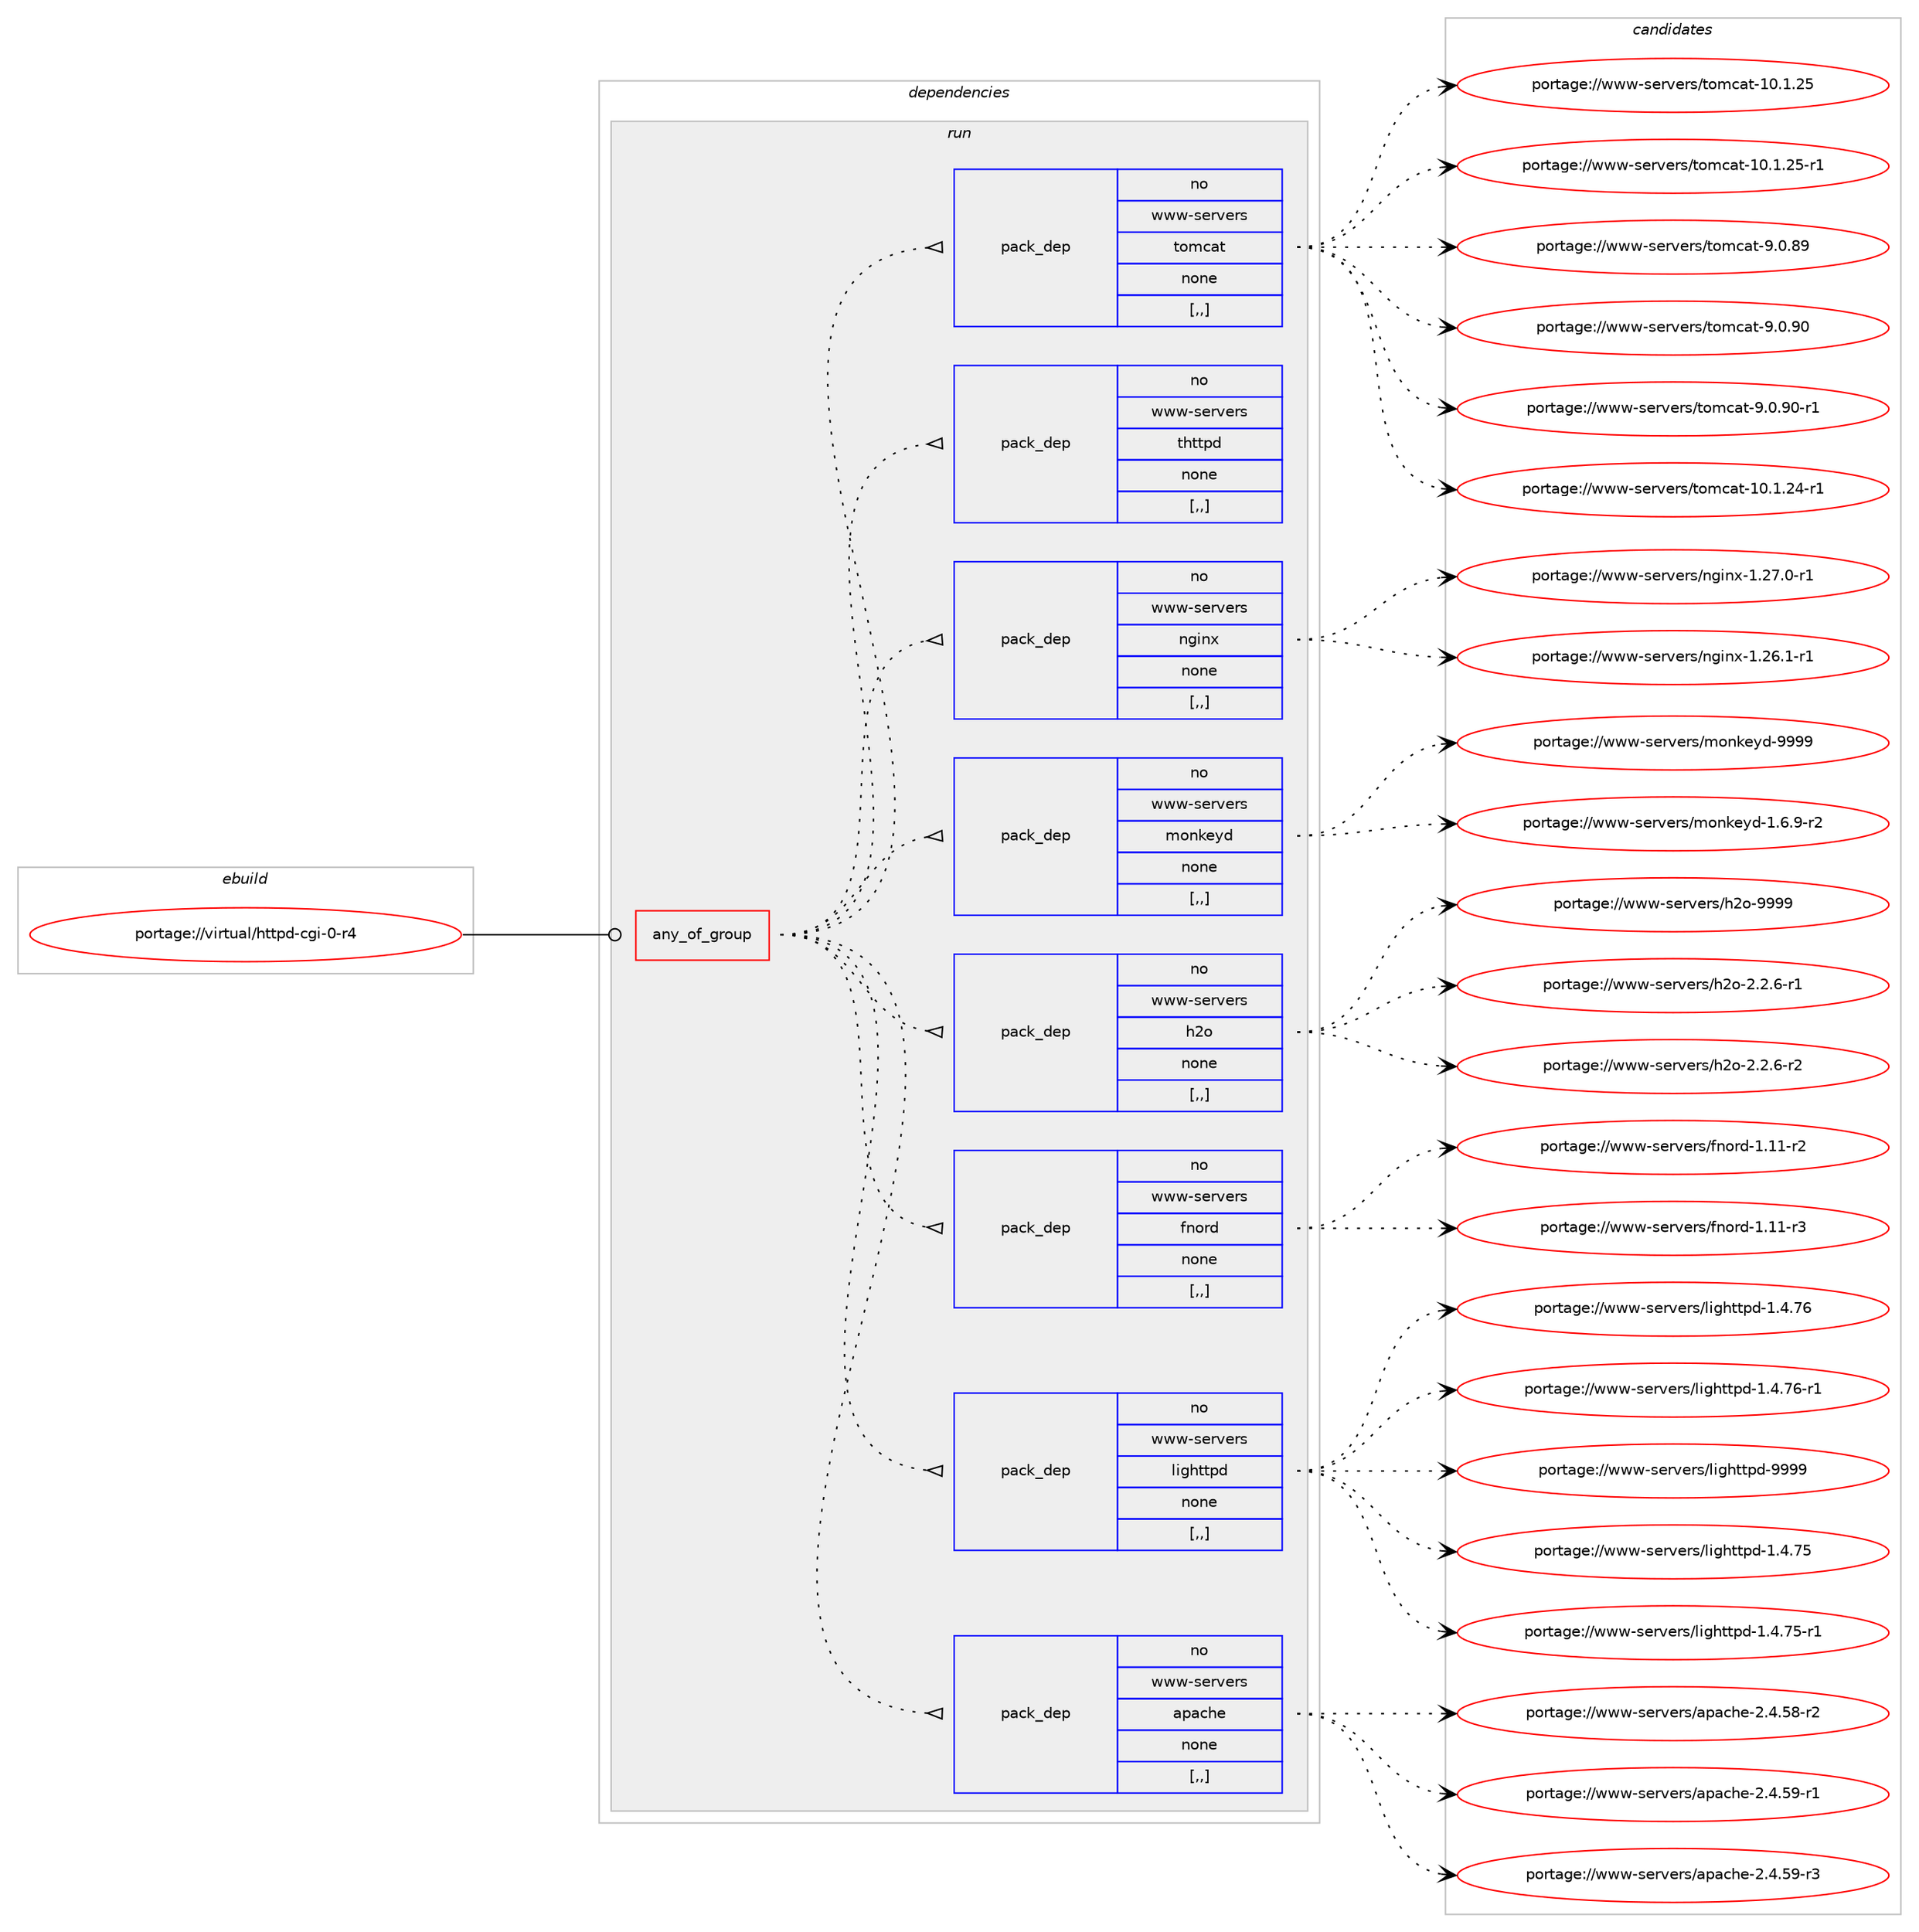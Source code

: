 digraph prolog {

# *************
# Graph options
# *************

newrank=true;
concentrate=true;
compound=true;
graph [rankdir=LR,fontname=Helvetica,fontsize=10,ranksep=1.5];#, ranksep=2.5, nodesep=0.2];
edge  [arrowhead=vee];
node  [fontname=Helvetica,fontsize=10];

# **********
# The ebuild
# **********

subgraph cluster_leftcol {
color=gray;
rank=same;
label=<<i>ebuild</i>>;
id [label="portage://virtual/httpd-cgi-0-r4", color=red, width=4, href="../virtual/httpd-cgi-0-r4.svg"];
}

# ****************
# The dependencies
# ****************

subgraph cluster_midcol {
color=gray;
label=<<i>dependencies</i>>;
subgraph cluster_compile {
fillcolor="#eeeeee";
style=filled;
label=<<i>compile</i>>;
}
subgraph cluster_compileandrun {
fillcolor="#eeeeee";
style=filled;
label=<<i>compile and run</i>>;
}
subgraph cluster_run {
fillcolor="#eeeeee";
style=filled;
label=<<i>run</i>>;
subgraph any2776 {
dependency434184 [label=<<TABLE BORDER="0" CELLBORDER="1" CELLSPACING="0" CELLPADDING="4"><TR><TD CELLPADDING="10">any_of_group</TD></TR></TABLE>>, shape=none, color=red];subgraph pack315383 {
dependency434185 [label=<<TABLE BORDER="0" CELLBORDER="1" CELLSPACING="0" CELLPADDING="4" WIDTH="220"><TR><TD ROWSPAN="6" CELLPADDING="30">pack_dep</TD></TR><TR><TD WIDTH="110">no</TD></TR><TR><TD>www-servers</TD></TR><TR><TD>apache</TD></TR><TR><TD>none</TD></TR><TR><TD>[,,]</TD></TR></TABLE>>, shape=none, color=blue];
}
dependency434184:e -> dependency434185:w [weight=20,style="dotted",arrowhead="oinv"];
subgraph pack315384 {
dependency434186 [label=<<TABLE BORDER="0" CELLBORDER="1" CELLSPACING="0" CELLPADDING="4" WIDTH="220"><TR><TD ROWSPAN="6" CELLPADDING="30">pack_dep</TD></TR><TR><TD WIDTH="110">no</TD></TR><TR><TD>www-servers</TD></TR><TR><TD>lighttpd</TD></TR><TR><TD>none</TD></TR><TR><TD>[,,]</TD></TR></TABLE>>, shape=none, color=blue];
}
dependency434184:e -> dependency434186:w [weight=20,style="dotted",arrowhead="oinv"];
subgraph pack315385 {
dependency434187 [label=<<TABLE BORDER="0" CELLBORDER="1" CELLSPACING="0" CELLPADDING="4" WIDTH="220"><TR><TD ROWSPAN="6" CELLPADDING="30">pack_dep</TD></TR><TR><TD WIDTH="110">no</TD></TR><TR><TD>www-servers</TD></TR><TR><TD>fnord</TD></TR><TR><TD>none</TD></TR><TR><TD>[,,]</TD></TR></TABLE>>, shape=none, color=blue];
}
dependency434184:e -> dependency434187:w [weight=20,style="dotted",arrowhead="oinv"];
subgraph pack315386 {
dependency434188 [label=<<TABLE BORDER="0" CELLBORDER="1" CELLSPACING="0" CELLPADDING="4" WIDTH="220"><TR><TD ROWSPAN="6" CELLPADDING="30">pack_dep</TD></TR><TR><TD WIDTH="110">no</TD></TR><TR><TD>www-servers</TD></TR><TR><TD>h2o</TD></TR><TR><TD>none</TD></TR><TR><TD>[,,]</TD></TR></TABLE>>, shape=none, color=blue];
}
dependency434184:e -> dependency434188:w [weight=20,style="dotted",arrowhead="oinv"];
subgraph pack315387 {
dependency434189 [label=<<TABLE BORDER="0" CELLBORDER="1" CELLSPACING="0" CELLPADDING="4" WIDTH="220"><TR><TD ROWSPAN="6" CELLPADDING="30">pack_dep</TD></TR><TR><TD WIDTH="110">no</TD></TR><TR><TD>www-servers</TD></TR><TR><TD>monkeyd</TD></TR><TR><TD>none</TD></TR><TR><TD>[,,]</TD></TR></TABLE>>, shape=none, color=blue];
}
dependency434184:e -> dependency434189:w [weight=20,style="dotted",arrowhead="oinv"];
subgraph pack315388 {
dependency434190 [label=<<TABLE BORDER="0" CELLBORDER="1" CELLSPACING="0" CELLPADDING="4" WIDTH="220"><TR><TD ROWSPAN="6" CELLPADDING="30">pack_dep</TD></TR><TR><TD WIDTH="110">no</TD></TR><TR><TD>www-servers</TD></TR><TR><TD>nginx</TD></TR><TR><TD>none</TD></TR><TR><TD>[,,]</TD></TR></TABLE>>, shape=none, color=blue];
}
dependency434184:e -> dependency434190:w [weight=20,style="dotted",arrowhead="oinv"];
subgraph pack315389 {
dependency434191 [label=<<TABLE BORDER="0" CELLBORDER="1" CELLSPACING="0" CELLPADDING="4" WIDTH="220"><TR><TD ROWSPAN="6" CELLPADDING="30">pack_dep</TD></TR><TR><TD WIDTH="110">no</TD></TR><TR><TD>www-servers</TD></TR><TR><TD>thttpd</TD></TR><TR><TD>none</TD></TR><TR><TD>[,,]</TD></TR></TABLE>>, shape=none, color=blue];
}
dependency434184:e -> dependency434191:w [weight=20,style="dotted",arrowhead="oinv"];
subgraph pack315390 {
dependency434192 [label=<<TABLE BORDER="0" CELLBORDER="1" CELLSPACING="0" CELLPADDING="4" WIDTH="220"><TR><TD ROWSPAN="6" CELLPADDING="30">pack_dep</TD></TR><TR><TD WIDTH="110">no</TD></TR><TR><TD>www-servers</TD></TR><TR><TD>tomcat</TD></TR><TR><TD>none</TD></TR><TR><TD>[,,]</TD></TR></TABLE>>, shape=none, color=blue];
}
dependency434184:e -> dependency434192:w [weight=20,style="dotted",arrowhead="oinv"];
}
id:e -> dependency434184:w [weight=20,style="solid",arrowhead="odot"];
}
}

# **************
# The candidates
# **************

subgraph cluster_choices {
rank=same;
color=gray;
label=<<i>candidates</i>>;

subgraph choice315383 {
color=black;
nodesep=1;
choice1191191194511510111411810111411547971129799104101455046524653564511450 [label="portage://www-servers/apache-2.4.58-r2", color=red, width=4,href="../www-servers/apache-2.4.58-r2.svg"];
choice1191191194511510111411810111411547971129799104101455046524653574511449 [label="portage://www-servers/apache-2.4.59-r1", color=red, width=4,href="../www-servers/apache-2.4.59-r1.svg"];
choice1191191194511510111411810111411547971129799104101455046524653574511451 [label="portage://www-servers/apache-2.4.59-r3", color=red, width=4,href="../www-servers/apache-2.4.59-r3.svg"];
dependency434185:e -> choice1191191194511510111411810111411547971129799104101455046524653564511450:w [style=dotted,weight="100"];
dependency434185:e -> choice1191191194511510111411810111411547971129799104101455046524653574511449:w [style=dotted,weight="100"];
dependency434185:e -> choice1191191194511510111411810111411547971129799104101455046524653574511451:w [style=dotted,weight="100"];
}
subgraph choice315384 {
color=black;
nodesep=1;
choice119119119451151011141181011141154710810510310411611611210045494652465553 [label="portage://www-servers/lighttpd-1.4.75", color=red, width=4,href="../www-servers/lighttpd-1.4.75.svg"];
choice1191191194511510111411810111411547108105103104116116112100454946524655534511449 [label="portage://www-servers/lighttpd-1.4.75-r1", color=red, width=4,href="../www-servers/lighttpd-1.4.75-r1.svg"];
choice119119119451151011141181011141154710810510310411611611210045494652465554 [label="portage://www-servers/lighttpd-1.4.76", color=red, width=4,href="../www-servers/lighttpd-1.4.76.svg"];
choice1191191194511510111411810111411547108105103104116116112100454946524655544511449 [label="portage://www-servers/lighttpd-1.4.76-r1", color=red, width=4,href="../www-servers/lighttpd-1.4.76-r1.svg"];
choice11911911945115101114118101114115471081051031041161161121004557575757 [label="portage://www-servers/lighttpd-9999", color=red, width=4,href="../www-servers/lighttpd-9999.svg"];
dependency434186:e -> choice119119119451151011141181011141154710810510310411611611210045494652465553:w [style=dotted,weight="100"];
dependency434186:e -> choice1191191194511510111411810111411547108105103104116116112100454946524655534511449:w [style=dotted,weight="100"];
dependency434186:e -> choice119119119451151011141181011141154710810510310411611611210045494652465554:w [style=dotted,weight="100"];
dependency434186:e -> choice1191191194511510111411810111411547108105103104116116112100454946524655544511449:w [style=dotted,weight="100"];
dependency434186:e -> choice11911911945115101114118101114115471081051031041161161121004557575757:w [style=dotted,weight="100"];
}
subgraph choice315385 {
color=black;
nodesep=1;
choice119119119451151011141181011141154710211011111410045494649494511450 [label="portage://www-servers/fnord-1.11-r2", color=red, width=4,href="../www-servers/fnord-1.11-r2.svg"];
choice119119119451151011141181011141154710211011111410045494649494511451 [label="portage://www-servers/fnord-1.11-r3", color=red, width=4,href="../www-servers/fnord-1.11-r3.svg"];
dependency434187:e -> choice119119119451151011141181011141154710211011111410045494649494511450:w [style=dotted,weight="100"];
dependency434187:e -> choice119119119451151011141181011141154710211011111410045494649494511451:w [style=dotted,weight="100"];
}
subgraph choice315386 {
color=black;
nodesep=1;
choice1191191194511510111411810111411547104501114550465046544511449 [label="portage://www-servers/h2o-2.2.6-r1", color=red, width=4,href="../www-servers/h2o-2.2.6-r1.svg"];
choice1191191194511510111411810111411547104501114550465046544511450 [label="portage://www-servers/h2o-2.2.6-r2", color=red, width=4,href="../www-servers/h2o-2.2.6-r2.svg"];
choice1191191194511510111411810111411547104501114557575757 [label="portage://www-servers/h2o-9999", color=red, width=4,href="../www-servers/h2o-9999.svg"];
dependency434188:e -> choice1191191194511510111411810111411547104501114550465046544511449:w [style=dotted,weight="100"];
dependency434188:e -> choice1191191194511510111411810111411547104501114550465046544511450:w [style=dotted,weight="100"];
dependency434188:e -> choice1191191194511510111411810111411547104501114557575757:w [style=dotted,weight="100"];
}
subgraph choice315387 {
color=black;
nodesep=1;
choice11911911945115101114118101114115471091111101071011211004549465446574511450 [label="portage://www-servers/monkeyd-1.6.9-r2", color=red, width=4,href="../www-servers/monkeyd-1.6.9-r2.svg"];
choice11911911945115101114118101114115471091111101071011211004557575757 [label="portage://www-servers/monkeyd-9999", color=red, width=4,href="../www-servers/monkeyd-9999.svg"];
dependency434189:e -> choice11911911945115101114118101114115471091111101071011211004549465446574511450:w [style=dotted,weight="100"];
dependency434189:e -> choice11911911945115101114118101114115471091111101071011211004557575757:w [style=dotted,weight="100"];
}
subgraph choice315388 {
color=black;
nodesep=1;
choice1191191194511510111411810111411547110103105110120454946505446494511449 [label="portage://www-servers/nginx-1.26.1-r1", color=red, width=4,href="../www-servers/nginx-1.26.1-r1.svg"];
choice1191191194511510111411810111411547110103105110120454946505546484511449 [label="portage://www-servers/nginx-1.27.0-r1", color=red, width=4,href="../www-servers/nginx-1.27.0-r1.svg"];
dependency434190:e -> choice1191191194511510111411810111411547110103105110120454946505446494511449:w [style=dotted,weight="100"];
dependency434190:e -> choice1191191194511510111411810111411547110103105110120454946505546484511449:w [style=dotted,weight="100"];
}
subgraph choice315389 {
color=black;
nodesep=1;
}
subgraph choice315390 {
color=black;
nodesep=1;
choice1191191194511510111411810111411547116111109999711645494846494650524511449 [label="portage://www-servers/tomcat-10.1.24-r1", color=red, width=4,href="../www-servers/tomcat-10.1.24-r1.svg"];
choice119119119451151011141181011141154711611110999971164549484649465053 [label="portage://www-servers/tomcat-10.1.25", color=red, width=4,href="../www-servers/tomcat-10.1.25.svg"];
choice1191191194511510111411810111411547116111109999711645494846494650534511449 [label="portage://www-servers/tomcat-10.1.25-r1", color=red, width=4,href="../www-servers/tomcat-10.1.25-r1.svg"];
choice1191191194511510111411810111411547116111109999711645574648465657 [label="portage://www-servers/tomcat-9.0.89", color=red, width=4,href="../www-servers/tomcat-9.0.89.svg"];
choice1191191194511510111411810111411547116111109999711645574648465748 [label="portage://www-servers/tomcat-9.0.90", color=red, width=4,href="../www-servers/tomcat-9.0.90.svg"];
choice11911911945115101114118101114115471161111099997116455746484657484511449 [label="portage://www-servers/tomcat-9.0.90-r1", color=red, width=4,href="../www-servers/tomcat-9.0.90-r1.svg"];
dependency434192:e -> choice1191191194511510111411810111411547116111109999711645494846494650524511449:w [style=dotted,weight="100"];
dependency434192:e -> choice119119119451151011141181011141154711611110999971164549484649465053:w [style=dotted,weight="100"];
dependency434192:e -> choice1191191194511510111411810111411547116111109999711645494846494650534511449:w [style=dotted,weight="100"];
dependency434192:e -> choice1191191194511510111411810111411547116111109999711645574648465657:w [style=dotted,weight="100"];
dependency434192:e -> choice1191191194511510111411810111411547116111109999711645574648465748:w [style=dotted,weight="100"];
dependency434192:e -> choice11911911945115101114118101114115471161111099997116455746484657484511449:w [style=dotted,weight="100"];
}
}

}
